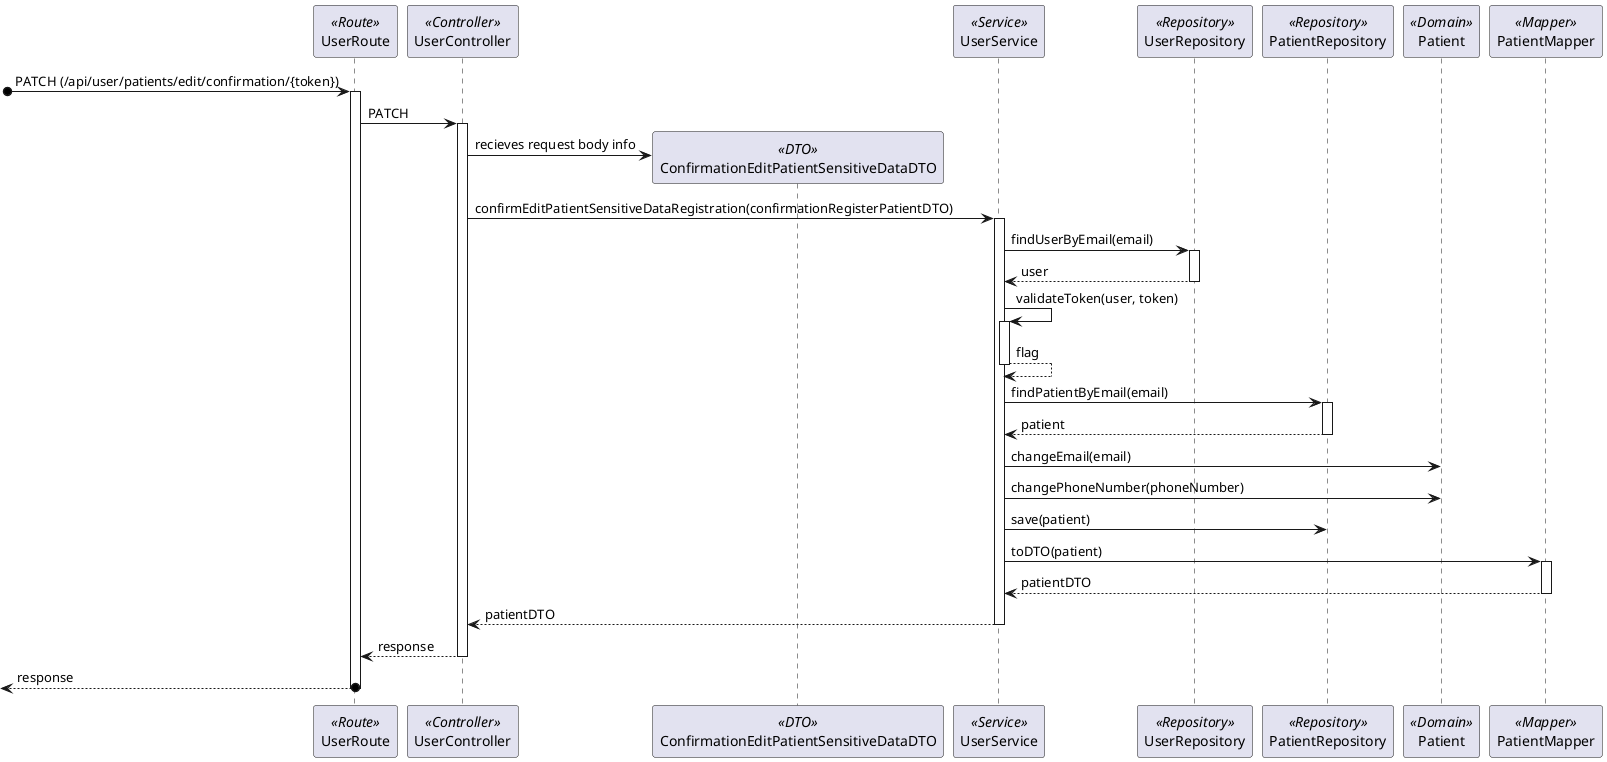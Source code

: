 ```plantuml
@startuml Process_View_Posterior_Confirmation
participant UserRoute as Route <<Route>>
participant UserController as Controller <<Controller>>
participant ConfirmationEditPatientSensitiveDataDTO as ConfirmationDTO <<DTO>>
participant UserService as Service <<Service>>
participant UserRepository as Repository <<Repository>>
participant PatientRepository as PatientRepository <<Repository>> 
participant Patient as Patient <<Domain>>
participant PatientMapper as Mapper <<Mapper>>
[o-> Route : PATCH (/api/user/patients/edit/confirmation/{token})
activate Route
Route -> Controller : PATCH
activate Controller
Controller -> ConfirmationDTO** : recieves request body info
Controller -> Service : confirmEditPatientSensitiveDataRegistration(confirmationRegisterPatientDTO)
activate Service
Service -> Repository : findUserByEmail(email)
activate Repository
return user
Service -> Service : validateToken(user, token)
activate Service
return flag
Service -> PatientRepository : findPatientByEmail(email)
activate PatientRepository
return patient
Service -> Patient : changeEmail(email)
Service -> Patient : changePhoneNumber(phoneNumber)
Service -> PatientRepository : save(patient)
Service -> Mapper : toDTO(patient)
activate Mapper
return patientDTO 
return patientDTO
return response
return response
@enduml
```